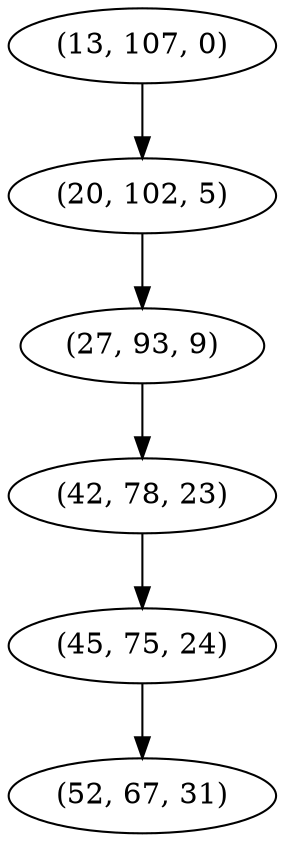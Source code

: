 digraph tree {
    "(13, 107, 0)";
    "(20, 102, 5)";
    "(27, 93, 9)";
    "(42, 78, 23)";
    "(45, 75, 24)";
    "(52, 67, 31)";
    "(13, 107, 0)" -> "(20, 102, 5)";
    "(20, 102, 5)" -> "(27, 93, 9)";
    "(27, 93, 9)" -> "(42, 78, 23)";
    "(42, 78, 23)" -> "(45, 75, 24)";
    "(45, 75, 24)" -> "(52, 67, 31)";
}
